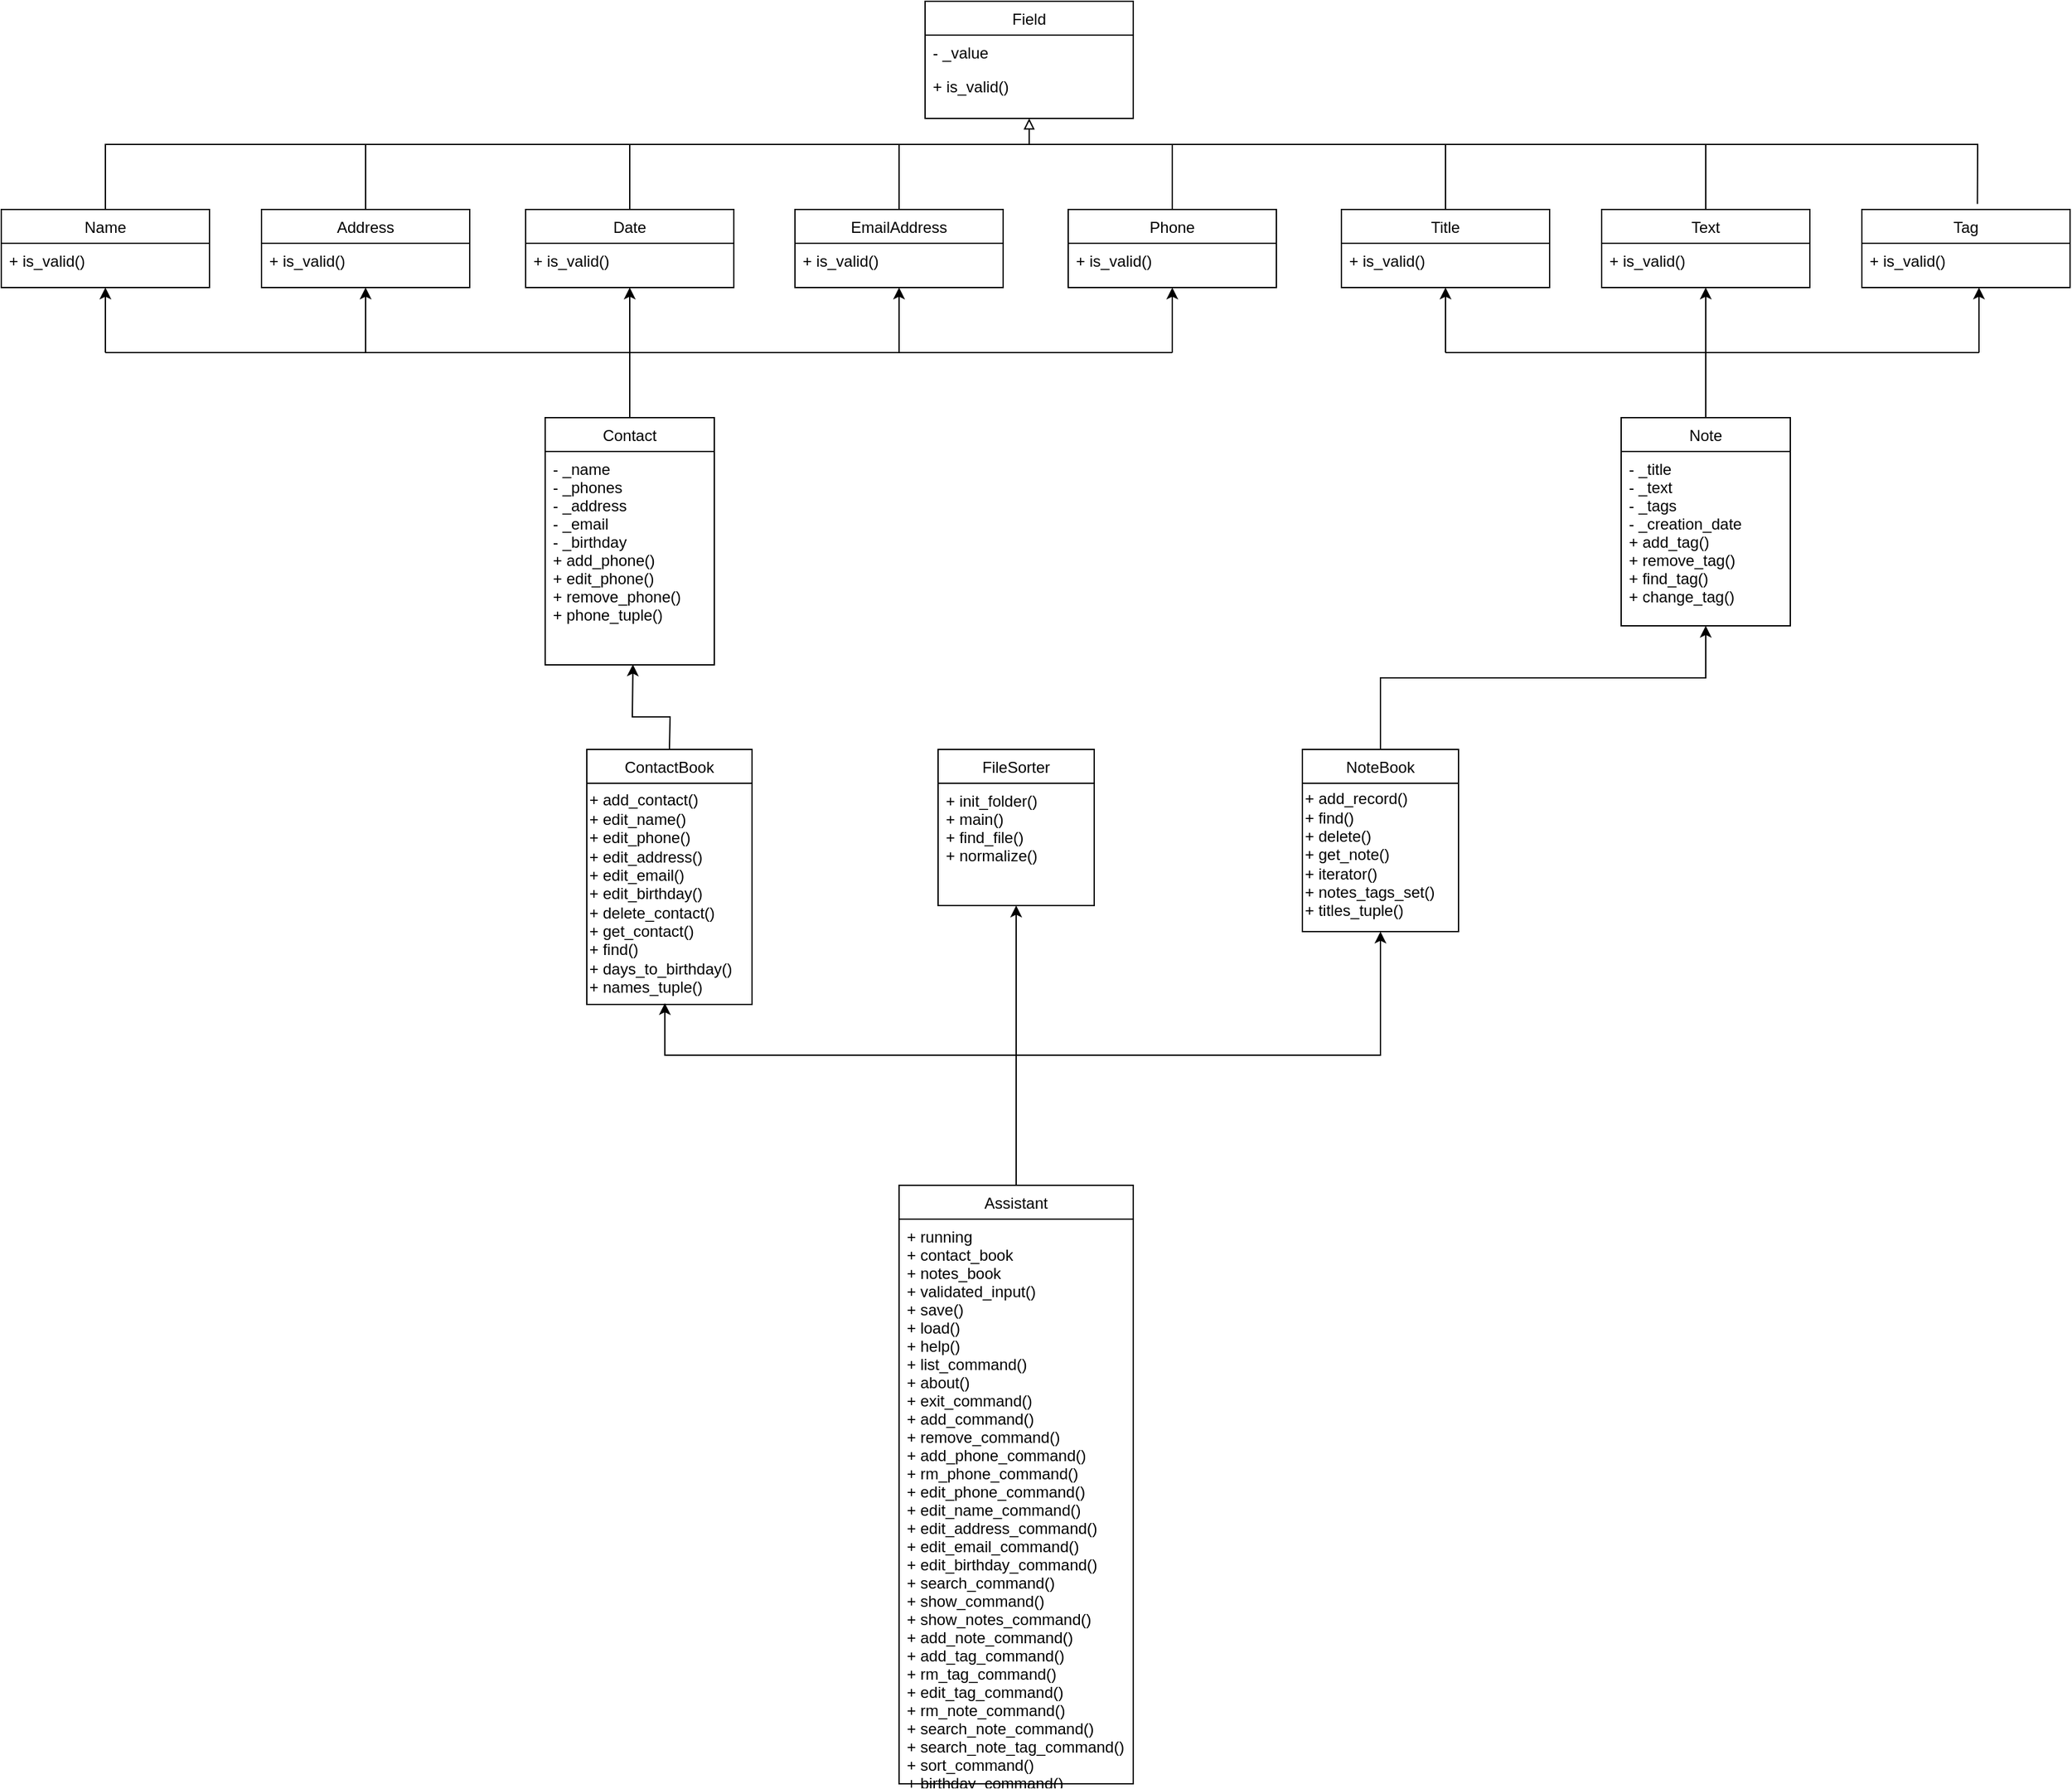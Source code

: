 <mxfile version="23.0.2" type="github">
  <diagram id="C5RBs43oDa-KdzZeNtuy" name="Page-1">
    <mxGraphModel dx="1024" dy="544" grid="1" gridSize="10" guides="1" tooltips="1" connect="1" arrows="1" fold="1" page="1" pageScale="1" pageWidth="827" pageHeight="1169" math="0" shadow="0">
      <root>
        <mxCell id="WIyWlLk6GJQsqaUBKTNV-0" />
        <mxCell id="WIyWlLk6GJQsqaUBKTNV-1" parent="WIyWlLk6GJQsqaUBKTNV-0" />
        <mxCell id="GW9euud97T4dM2Y2JnJj-0" value="Field" style="swimlane;fontStyle=0;align=center;verticalAlign=top;childLayout=stackLayout;horizontal=1;startSize=26;horizontalStack=0;resizeParent=1;resizeLast=0;collapsible=1;marginBottom=0;rounded=0;shadow=0;strokeWidth=1;" parent="WIyWlLk6GJQsqaUBKTNV-1" vertex="1">
          <mxGeometry x="750" y="10" width="160" height="90" as="geometry">
            <mxRectangle x="550" y="140" width="160" height="26" as="alternateBounds" />
          </mxGeometry>
        </mxCell>
        <mxCell id="GW9euud97T4dM2Y2JnJj-1" value="- _value" style="text;align=left;verticalAlign=top;spacingLeft=4;spacingRight=4;overflow=hidden;rotatable=0;points=[[0,0.5],[1,0.5]];portConstraint=eastwest;" parent="GW9euud97T4dM2Y2JnJj-0" vertex="1">
          <mxGeometry y="26" width="160" height="26" as="geometry" />
        </mxCell>
        <mxCell id="GW9euud97T4dM2Y2JnJj-2" value="+ is_valid()" style="text;align=left;verticalAlign=top;spacingLeft=4;spacingRight=4;overflow=hidden;rotatable=0;points=[[0,0.5],[1,0.5]];portConstraint=eastwest;rounded=0;shadow=0;html=0;" parent="GW9euud97T4dM2Y2JnJj-0" vertex="1">
          <mxGeometry y="52" width="160" height="26" as="geometry" />
        </mxCell>
        <mxCell id="GW9euud97T4dM2Y2JnJj-9" value="Address" style="swimlane;fontStyle=0;align=center;verticalAlign=top;childLayout=stackLayout;horizontal=1;startSize=26;horizontalStack=0;resizeParent=1;resizeLast=0;collapsible=1;marginBottom=0;rounded=0;shadow=0;strokeWidth=1;" parent="WIyWlLk6GJQsqaUBKTNV-1" vertex="1">
          <mxGeometry x="240" y="170" width="160" height="60" as="geometry">
            <mxRectangle x="550" y="140" width="160" height="26" as="alternateBounds" />
          </mxGeometry>
        </mxCell>
        <mxCell id="GW9euud97T4dM2Y2JnJj-11" value="+ is_valid()" style="text;align=left;verticalAlign=top;spacingLeft=4;spacingRight=4;overflow=hidden;rotatable=0;points=[[0,0.5],[1,0.5]];portConstraint=eastwest;rounded=0;shadow=0;html=0;" parent="GW9euud97T4dM2Y2JnJj-9" vertex="1">
          <mxGeometry y="26" width="160" height="26" as="geometry" />
        </mxCell>
        <mxCell id="GW9euud97T4dM2Y2JnJj-12" value="Date" style="swimlane;fontStyle=0;align=center;verticalAlign=top;childLayout=stackLayout;horizontal=1;startSize=26;horizontalStack=0;resizeParent=1;resizeLast=0;collapsible=1;marginBottom=0;rounded=0;shadow=0;strokeWidth=1;" parent="WIyWlLk6GJQsqaUBKTNV-1" vertex="1">
          <mxGeometry x="443" y="170" width="160" height="60" as="geometry">
            <mxRectangle x="550" y="140" width="160" height="26" as="alternateBounds" />
          </mxGeometry>
        </mxCell>
        <mxCell id="GW9euud97T4dM2Y2JnJj-13" value="+ is_valid()" style="text;align=left;verticalAlign=top;spacingLeft=4;spacingRight=4;overflow=hidden;rotatable=0;points=[[0,0.5],[1,0.5]];portConstraint=eastwest;rounded=0;shadow=0;html=0;" parent="GW9euud97T4dM2Y2JnJj-12" vertex="1">
          <mxGeometry y="26" width="160" height="26" as="geometry" />
        </mxCell>
        <mxCell id="GW9euud97T4dM2Y2JnJj-16" value="EmailAddress" style="swimlane;fontStyle=0;align=center;verticalAlign=top;childLayout=stackLayout;horizontal=1;startSize=26;horizontalStack=0;resizeParent=1;resizeLast=0;collapsible=1;marginBottom=0;rounded=0;shadow=0;strokeWidth=1;" parent="WIyWlLk6GJQsqaUBKTNV-1" vertex="1">
          <mxGeometry x="650" y="170" width="160" height="60" as="geometry">
            <mxRectangle x="550" y="140" width="160" height="26" as="alternateBounds" />
          </mxGeometry>
        </mxCell>
        <mxCell id="GW9euud97T4dM2Y2JnJj-17" value="+ is_valid()" style="text;align=left;verticalAlign=top;spacingLeft=4;spacingRight=4;overflow=hidden;rotatable=0;points=[[0,0.5],[1,0.5]];portConstraint=eastwest;rounded=0;shadow=0;html=0;" parent="GW9euud97T4dM2Y2JnJj-16" vertex="1">
          <mxGeometry y="26" width="160" height="26" as="geometry" />
        </mxCell>
        <mxCell id="GW9euud97T4dM2Y2JnJj-18" value="Name" style="swimlane;fontStyle=0;align=center;verticalAlign=top;childLayout=stackLayout;horizontal=1;startSize=26;horizontalStack=0;resizeParent=1;resizeLast=0;collapsible=1;marginBottom=0;rounded=0;shadow=0;strokeWidth=1;" parent="WIyWlLk6GJQsqaUBKTNV-1" vertex="1">
          <mxGeometry x="40" y="170" width="160" height="60" as="geometry">
            <mxRectangle x="550" y="140" width="160" height="26" as="alternateBounds" />
          </mxGeometry>
        </mxCell>
        <mxCell id="GW9euud97T4dM2Y2JnJj-19" value="+ is_valid()" style="text;align=left;verticalAlign=top;spacingLeft=4;spacingRight=4;overflow=hidden;rotatable=0;points=[[0,0.5],[1,0.5]];portConstraint=eastwest;rounded=0;shadow=0;html=0;" parent="GW9euud97T4dM2Y2JnJj-18" vertex="1">
          <mxGeometry y="26" width="160" height="26" as="geometry" />
        </mxCell>
        <mxCell id="GW9euud97T4dM2Y2JnJj-20" value="Phone" style="swimlane;fontStyle=0;align=center;verticalAlign=top;childLayout=stackLayout;horizontal=1;startSize=26;horizontalStack=0;resizeParent=1;resizeLast=0;collapsible=1;marginBottom=0;rounded=0;shadow=0;strokeWidth=1;" parent="WIyWlLk6GJQsqaUBKTNV-1" vertex="1">
          <mxGeometry x="860" y="170" width="160" height="60" as="geometry">
            <mxRectangle x="550" y="140" width="160" height="26" as="alternateBounds" />
          </mxGeometry>
        </mxCell>
        <mxCell id="GW9euud97T4dM2Y2JnJj-21" value="+ is_valid()" style="text;align=left;verticalAlign=top;spacingLeft=4;spacingRight=4;overflow=hidden;rotatable=0;points=[[0,0.5],[1,0.5]];portConstraint=eastwest;rounded=0;shadow=0;html=0;" parent="GW9euud97T4dM2Y2JnJj-20" vertex="1">
          <mxGeometry y="26" width="160" height="26" as="geometry" />
        </mxCell>
        <mxCell id="GW9euud97T4dM2Y2JnJj-22" value="Tag" style="swimlane;fontStyle=0;align=center;verticalAlign=top;childLayout=stackLayout;horizontal=1;startSize=26;horizontalStack=0;resizeParent=1;resizeLast=0;collapsible=1;marginBottom=0;rounded=0;shadow=0;strokeWidth=1;" parent="WIyWlLk6GJQsqaUBKTNV-1" vertex="1">
          <mxGeometry x="1470" y="170" width="160" height="60" as="geometry">
            <mxRectangle x="550" y="140" width="160" height="26" as="alternateBounds" />
          </mxGeometry>
        </mxCell>
        <mxCell id="GW9euud97T4dM2Y2JnJj-23" value="+ is_valid()" style="text;align=left;verticalAlign=top;spacingLeft=4;spacingRight=4;overflow=hidden;rotatable=0;points=[[0,0.5],[1,0.5]];portConstraint=eastwest;rounded=0;shadow=0;html=0;" parent="GW9euud97T4dM2Y2JnJj-22" vertex="1">
          <mxGeometry y="26" width="160" height="26" as="geometry" />
        </mxCell>
        <mxCell id="GW9euud97T4dM2Y2JnJj-24" value="Text" style="swimlane;fontStyle=0;align=center;verticalAlign=top;childLayout=stackLayout;horizontal=1;startSize=26;horizontalStack=0;resizeParent=1;resizeLast=0;collapsible=1;marginBottom=0;rounded=0;shadow=0;strokeWidth=1;" parent="WIyWlLk6GJQsqaUBKTNV-1" vertex="1">
          <mxGeometry x="1270" y="170" width="160" height="60" as="geometry">
            <mxRectangle x="550" y="140" width="160" height="26" as="alternateBounds" />
          </mxGeometry>
        </mxCell>
        <mxCell id="GW9euud97T4dM2Y2JnJj-25" value="+ is_valid()" style="text;align=left;verticalAlign=top;spacingLeft=4;spacingRight=4;overflow=hidden;rotatable=0;points=[[0,0.5],[1,0.5]];portConstraint=eastwest;rounded=0;shadow=0;html=0;" parent="GW9euud97T4dM2Y2JnJj-24" vertex="1">
          <mxGeometry y="26" width="160" height="26" as="geometry" />
        </mxCell>
        <mxCell id="GW9euud97T4dM2Y2JnJj-26" value="Title" style="swimlane;fontStyle=0;align=center;verticalAlign=top;childLayout=stackLayout;horizontal=1;startSize=26;horizontalStack=0;resizeParent=1;resizeLast=0;collapsible=1;marginBottom=0;rounded=0;shadow=0;strokeWidth=1;" parent="WIyWlLk6GJQsqaUBKTNV-1" vertex="1">
          <mxGeometry x="1070" y="170" width="160" height="60" as="geometry">
            <mxRectangle x="550" y="140" width="160" height="26" as="alternateBounds" />
          </mxGeometry>
        </mxCell>
        <mxCell id="GW9euud97T4dM2Y2JnJj-27" value="+ is_valid()" style="text;align=left;verticalAlign=top;spacingLeft=4;spacingRight=4;overflow=hidden;rotatable=0;points=[[0,0.5],[1,0.5]];portConstraint=eastwest;rounded=0;shadow=0;html=0;" parent="GW9euud97T4dM2Y2JnJj-26" vertex="1">
          <mxGeometry y="26" width="160" height="26" as="geometry" />
        </mxCell>
        <mxCell id="GW9euud97T4dM2Y2JnJj-36" value="" style="endArrow=none;html=1;rounded=0;entryX=0.5;entryY=0;entryDx=0;entryDy=0;exitX=0.555;exitY=-0.071;exitDx=0;exitDy=0;exitPerimeter=0;" parent="WIyWlLk6GJQsqaUBKTNV-1" source="GW9euud97T4dM2Y2JnJj-22" target="GW9euud97T4dM2Y2JnJj-18" edge="1">
          <mxGeometry width="50" height="50" relative="1" as="geometry">
            <mxPoint x="1570" y="120" as="sourcePoint" />
            <mxPoint x="430" y="240" as="targetPoint" />
            <Array as="points">
              <mxPoint x="1559" y="120" />
              <mxPoint x="120" y="120" />
            </Array>
          </mxGeometry>
        </mxCell>
        <mxCell id="GW9euud97T4dM2Y2JnJj-37" value="" style="endArrow=none;html=1;rounded=0;exitX=0.5;exitY=0;exitDx=0;exitDy=0;" parent="WIyWlLk6GJQsqaUBKTNV-1" source="GW9euud97T4dM2Y2JnJj-9" edge="1">
          <mxGeometry width="50" height="50" relative="1" as="geometry">
            <mxPoint x="640" y="300" as="sourcePoint" />
            <mxPoint x="320" y="120" as="targetPoint" />
          </mxGeometry>
        </mxCell>
        <mxCell id="GW9euud97T4dM2Y2JnJj-38" value="" style="endArrow=none;html=1;rounded=0;entryX=0.5;entryY=0;entryDx=0;entryDy=0;" parent="WIyWlLk6GJQsqaUBKTNV-1" target="GW9euud97T4dM2Y2JnJj-12" edge="1">
          <mxGeometry width="50" height="50" relative="1" as="geometry">
            <mxPoint x="523" y="120" as="sourcePoint" />
            <mxPoint x="690" y="250" as="targetPoint" />
          </mxGeometry>
        </mxCell>
        <mxCell id="GW9euud97T4dM2Y2JnJj-39" value="" style="endArrow=none;html=1;rounded=0;entryX=0.5;entryY=0;entryDx=0;entryDy=0;" parent="WIyWlLk6GJQsqaUBKTNV-1" target="GW9euud97T4dM2Y2JnJj-16" edge="1">
          <mxGeometry width="50" height="50" relative="1" as="geometry">
            <mxPoint x="730" y="120" as="sourcePoint" />
            <mxPoint x="690" y="250" as="targetPoint" />
          </mxGeometry>
        </mxCell>
        <mxCell id="GW9euud97T4dM2Y2JnJj-40" value="" style="endArrow=none;html=1;rounded=0;exitX=0.5;exitY=0;exitDx=0;exitDy=0;" parent="WIyWlLk6GJQsqaUBKTNV-1" source="GW9euud97T4dM2Y2JnJj-20" edge="1">
          <mxGeometry width="50" height="50" relative="1" as="geometry">
            <mxPoint x="1190" y="300" as="sourcePoint" />
            <mxPoint x="940" y="120" as="targetPoint" />
          </mxGeometry>
        </mxCell>
        <mxCell id="GW9euud97T4dM2Y2JnJj-41" value="" style="endArrow=none;html=1;rounded=0;exitX=0.5;exitY=0;exitDx=0;exitDy=0;" parent="WIyWlLk6GJQsqaUBKTNV-1" source="GW9euud97T4dM2Y2JnJj-26" edge="1">
          <mxGeometry width="50" height="50" relative="1" as="geometry">
            <mxPoint x="1190" y="300" as="sourcePoint" />
            <mxPoint x="1150" y="120" as="targetPoint" />
          </mxGeometry>
        </mxCell>
        <mxCell id="GW9euud97T4dM2Y2JnJj-42" value="" style="endArrow=none;html=1;rounded=0;entryX=0.5;entryY=0;entryDx=0;entryDy=0;" parent="WIyWlLk6GJQsqaUBKTNV-1" target="GW9euud97T4dM2Y2JnJj-24" edge="1">
          <mxGeometry width="50" height="50" relative="1" as="geometry">
            <mxPoint x="1350" y="120" as="sourcePoint" />
            <mxPoint x="1360" y="130" as="targetPoint" />
          </mxGeometry>
        </mxCell>
        <mxCell id="GW9euud97T4dM2Y2JnJj-44" value="" style="endArrow=block;html=1;rounded=0;entryX=0.5;entryY=1;entryDx=0;entryDy=0;curved=0;endFill=0;" parent="WIyWlLk6GJQsqaUBKTNV-1" target="GW9euud97T4dM2Y2JnJj-0" edge="1">
          <mxGeometry width="50" height="50" relative="1" as="geometry">
            <mxPoint x="830" y="120" as="sourcePoint" />
            <mxPoint x="1240" y="250" as="targetPoint" />
          </mxGeometry>
        </mxCell>
        <mxCell id="GW9euud97T4dM2Y2JnJj-46" value="Note" style="swimlane;fontStyle=0;align=center;verticalAlign=top;childLayout=stackLayout;horizontal=1;startSize=26;horizontalStack=0;resizeParent=1;resizeLast=0;collapsible=1;marginBottom=0;rounded=0;shadow=0;strokeWidth=1;" parent="WIyWlLk6GJQsqaUBKTNV-1" vertex="1">
          <mxGeometry x="1285" y="330" width="130" height="160" as="geometry">
            <mxRectangle x="550" y="140" width="160" height="26" as="alternateBounds" />
          </mxGeometry>
        </mxCell>
        <mxCell id="GW9euud97T4dM2Y2JnJj-47" value="- _title&#xa;- _text&#xa;- _tags&#xa;- _creation_date&#xa;+ add_tag()&#xa;+ remove_tag()&#xa;+ find_tag()&#xa;+ change_tag()" style="text;align=left;verticalAlign=top;spacingLeft=4;spacingRight=4;overflow=hidden;rotatable=0;points=[[0,0.5],[1,0.5]];portConstraint=eastwest;rounded=0;shadow=0;html=0;" parent="GW9euud97T4dM2Y2JnJj-46" vertex="1">
          <mxGeometry y="26" width="130" height="134" as="geometry" />
        </mxCell>
        <mxCell id="GW9euud97T4dM2Y2JnJj-48" value="Contact" style="swimlane;fontStyle=0;align=center;verticalAlign=top;childLayout=stackLayout;horizontal=1;startSize=26;horizontalStack=0;resizeParent=1;resizeLast=0;collapsible=1;marginBottom=0;rounded=0;shadow=0;strokeWidth=1;" parent="WIyWlLk6GJQsqaUBKTNV-1" vertex="1">
          <mxGeometry x="458" y="330" width="130" height="190" as="geometry">
            <mxRectangle x="550" y="140" width="160" height="26" as="alternateBounds" />
          </mxGeometry>
        </mxCell>
        <mxCell id="GW9euud97T4dM2Y2JnJj-49" value="- _name&#xa;- _phones&#xa;- _address&#xa;- _email&#xa;- _birthday&#xa;+ add_phone()&#xa;+ edit_phone()&#xa;+ remove_phone()&#xa;+ phone_tuple()" style="text;align=left;verticalAlign=top;spacingLeft=4;spacingRight=4;overflow=hidden;rotatable=0;points=[[0,0.5],[1,0.5]];portConstraint=eastwest;rounded=0;shadow=0;html=0;" parent="GW9euud97T4dM2Y2JnJj-48" vertex="1">
          <mxGeometry y="26" width="130" height="164" as="geometry" />
        </mxCell>
        <mxCell id="GW9euud97T4dM2Y2JnJj-50" value="" style="endArrow=none;html=1;rounded=0;" parent="WIyWlLk6GJQsqaUBKTNV-1" edge="1">
          <mxGeometry width="50" height="50" relative="1" as="geometry">
            <mxPoint x="120" y="280" as="sourcePoint" />
            <mxPoint x="940" y="280" as="targetPoint" />
          </mxGeometry>
        </mxCell>
        <mxCell id="GW9euud97T4dM2Y2JnJj-54" value="" style="endArrow=classic;html=1;rounded=0;entryX=0.5;entryY=1;entryDx=0;entryDy=0;" parent="WIyWlLk6GJQsqaUBKTNV-1" target="GW9euud97T4dM2Y2JnJj-18" edge="1">
          <mxGeometry width="50" height="50" relative="1" as="geometry">
            <mxPoint x="120" y="280" as="sourcePoint" />
            <mxPoint x="650" y="360" as="targetPoint" />
          </mxGeometry>
        </mxCell>
        <mxCell id="GW9euud97T4dM2Y2JnJj-55" value="" style="endArrow=classic;html=1;rounded=0;entryX=0.5;entryY=1;entryDx=0;entryDy=0;" parent="WIyWlLk6GJQsqaUBKTNV-1" target="GW9euud97T4dM2Y2JnJj-20" edge="1">
          <mxGeometry width="50" height="50" relative="1" as="geometry">
            <mxPoint x="940" y="280" as="sourcePoint" />
            <mxPoint x="650" y="360" as="targetPoint" />
          </mxGeometry>
        </mxCell>
        <mxCell id="GW9euud97T4dM2Y2JnJj-56" value="" style="endArrow=classic;html=1;rounded=0;entryX=0.5;entryY=1;entryDx=0;entryDy=0;" parent="WIyWlLk6GJQsqaUBKTNV-1" target="GW9euud97T4dM2Y2JnJj-16" edge="1">
          <mxGeometry width="50" height="50" relative="1" as="geometry">
            <mxPoint x="730" y="280" as="sourcePoint" />
            <mxPoint x="650" y="360" as="targetPoint" />
          </mxGeometry>
        </mxCell>
        <mxCell id="GW9euud97T4dM2Y2JnJj-57" value="" style="endArrow=classic;html=1;rounded=0;entryX=0.5;entryY=1;entryDx=0;entryDy=0;" parent="WIyWlLk6GJQsqaUBKTNV-1" target="GW9euud97T4dM2Y2JnJj-12" edge="1">
          <mxGeometry width="50" height="50" relative="1" as="geometry">
            <mxPoint x="523" y="280" as="sourcePoint" />
            <mxPoint x="650" y="360" as="targetPoint" />
          </mxGeometry>
        </mxCell>
        <mxCell id="GW9euud97T4dM2Y2JnJj-58" value="" style="endArrow=classic;html=1;rounded=0;entryX=0.5;entryY=1;entryDx=0;entryDy=0;" parent="WIyWlLk6GJQsqaUBKTNV-1" target="GW9euud97T4dM2Y2JnJj-9" edge="1">
          <mxGeometry width="50" height="50" relative="1" as="geometry">
            <mxPoint x="320" y="280" as="sourcePoint" />
            <mxPoint x="650" y="360" as="targetPoint" />
          </mxGeometry>
        </mxCell>
        <mxCell id="GW9euud97T4dM2Y2JnJj-59" value="" style="endArrow=none;html=1;rounded=0;exitX=0.5;exitY=0;exitDx=0;exitDy=0;" parent="WIyWlLk6GJQsqaUBKTNV-1" source="GW9euud97T4dM2Y2JnJj-48" edge="1">
          <mxGeometry width="50" height="50" relative="1" as="geometry">
            <mxPoint x="600" y="410" as="sourcePoint" />
            <mxPoint x="523" y="280" as="targetPoint" />
          </mxGeometry>
        </mxCell>
        <mxCell id="GW9euud97T4dM2Y2JnJj-60" value="" style="endArrow=none;html=1;rounded=0;" parent="WIyWlLk6GJQsqaUBKTNV-1" edge="1">
          <mxGeometry width="50" height="50" relative="1" as="geometry">
            <mxPoint x="1150" y="280" as="sourcePoint" />
            <mxPoint x="1560" y="280" as="targetPoint" />
          </mxGeometry>
        </mxCell>
        <mxCell id="GW9euud97T4dM2Y2JnJj-61" value="" style="endArrow=classic;html=1;rounded=0;entryX=0.5;entryY=1;entryDx=0;entryDy=0;" parent="WIyWlLk6GJQsqaUBKTNV-1" target="GW9euud97T4dM2Y2JnJj-26" edge="1">
          <mxGeometry width="50" height="50" relative="1" as="geometry">
            <mxPoint x="1150" y="280" as="sourcePoint" />
            <mxPoint x="1400" y="320" as="targetPoint" />
          </mxGeometry>
        </mxCell>
        <mxCell id="GW9euud97T4dM2Y2JnJj-62" value="" style="endArrow=classic;html=1;rounded=0;" parent="WIyWlLk6GJQsqaUBKTNV-1" edge="1">
          <mxGeometry width="50" height="50" relative="1" as="geometry">
            <mxPoint x="1560" y="280" as="sourcePoint" />
            <mxPoint x="1560" y="230" as="targetPoint" />
          </mxGeometry>
        </mxCell>
        <mxCell id="GW9euud97T4dM2Y2JnJj-63" value="" style="endArrow=classic;html=1;rounded=0;entryX=0.5;entryY=1;entryDx=0;entryDy=0;" parent="WIyWlLk6GJQsqaUBKTNV-1" target="GW9euud97T4dM2Y2JnJj-24" edge="1">
          <mxGeometry width="50" height="50" relative="1" as="geometry">
            <mxPoint x="1350" y="280" as="sourcePoint" />
            <mxPoint x="1400" y="320" as="targetPoint" />
          </mxGeometry>
        </mxCell>
        <mxCell id="GW9euud97T4dM2Y2JnJj-64" value="" style="endArrow=none;html=1;rounded=0;exitX=0.5;exitY=0;exitDx=0;exitDy=0;" parent="WIyWlLk6GJQsqaUBKTNV-1" source="GW9euud97T4dM2Y2JnJj-46" edge="1">
          <mxGeometry width="50" height="50" relative="1" as="geometry">
            <mxPoint x="1350" y="360" as="sourcePoint" />
            <mxPoint x="1350" y="280" as="targetPoint" />
          </mxGeometry>
        </mxCell>
        <mxCell id="GW9euud97T4dM2Y2JnJj-65" value="ContactBook" style="swimlane;fontStyle=0;align=center;verticalAlign=top;childLayout=stackLayout;horizontal=1;startSize=26;horizontalStack=0;resizeParent=1;resizeLast=0;collapsible=1;marginBottom=0;rounded=0;shadow=0;strokeWidth=1;" parent="WIyWlLk6GJQsqaUBKTNV-1" vertex="1">
          <mxGeometry x="490" y="585" width="127" height="196" as="geometry">
            <mxRectangle x="550" y="140" width="160" height="26" as="alternateBounds" />
          </mxGeometry>
        </mxCell>
        <mxCell id="GW9euud97T4dM2Y2JnJj-71" value="+&amp;nbsp;add_contact()&lt;br&gt;+&amp;nbsp;edit_name()&lt;br&gt;+&amp;nbsp;edit_phone()&lt;br&gt;+&amp;nbsp;edit_address()&lt;br&gt;+ edit_email()&lt;br&gt;+&amp;nbsp;edit_birthday()&lt;br&gt;+&amp;nbsp;delete_contact()&lt;br&gt;+&amp;nbsp;get_contact()&lt;br&gt;+&amp;nbsp;find()&lt;br&gt;+&amp;nbsp;days_to_birthday()&lt;br&gt;+&amp;nbsp;names_tuple()" style="text;html=1;align=left;verticalAlign=middle;resizable=0;points=[];autosize=1;strokeColor=none;fillColor=none;" parent="GW9euud97T4dM2Y2JnJj-65" vertex="1">
          <mxGeometry y="26" width="127" height="170" as="geometry" />
        </mxCell>
        <mxCell id="GW9euud97T4dM2Y2JnJj-67" value="NoteBook" style="swimlane;fontStyle=0;align=center;verticalAlign=top;childLayout=stackLayout;horizontal=1;startSize=26;horizontalStack=0;resizeParent=1;resizeLast=0;collapsible=1;marginBottom=0;rounded=0;shadow=0;strokeWidth=1;" parent="WIyWlLk6GJQsqaUBKTNV-1" vertex="1">
          <mxGeometry x="1040" y="585" width="120" height="140" as="geometry">
            <mxRectangle x="550" y="140" width="160" height="26" as="alternateBounds" />
          </mxGeometry>
        </mxCell>
        <mxCell id="GW9euud97T4dM2Y2JnJj-73" value="+ add_record()&lt;br&gt;+ find()&lt;br&gt;&lt;font face=&quot;Helvetica&quot;&gt;+ delete()&lt;br&gt;&lt;/font&gt;+ get_note()&lt;br&gt;+ iterator()&lt;br&gt;&lt;span style=&quot;background-color: rgb(255, 255, 255);&quot;&gt;+ notes_tags_set()&lt;br&gt;+ titles_tuple()&lt;br&gt;&lt;/span&gt;" style="text;html=1;align=left;verticalAlign=middle;resizable=0;points=[];autosize=1;strokeColor=none;fillColor=none;" parent="GW9euud97T4dM2Y2JnJj-67" vertex="1">
          <mxGeometry y="26" width="120" height="110" as="geometry" />
        </mxCell>
        <mxCell id="GW9euud97T4dM2Y2JnJj-69" value="FileSorter" style="swimlane;fontStyle=0;align=center;verticalAlign=top;childLayout=stackLayout;horizontal=1;startSize=26;horizontalStack=0;resizeParent=1;resizeLast=0;collapsible=1;marginBottom=0;rounded=0;shadow=0;strokeWidth=1;" parent="WIyWlLk6GJQsqaUBKTNV-1" vertex="1">
          <mxGeometry x="760" y="585" width="120" height="120" as="geometry">
            <mxRectangle x="550" y="140" width="160" height="26" as="alternateBounds" />
          </mxGeometry>
        </mxCell>
        <mxCell id="GW9euud97T4dM2Y2JnJj-70" value="+ init_folder()&#xa;+ main()&#xa;+ find_file()&#xa;+ normalize()" style="text;align=left;verticalAlign=top;spacingLeft=4;spacingRight=4;overflow=hidden;rotatable=0;points=[[0,0.5],[1,0.5]];portConstraint=eastwest;rounded=0;shadow=0;html=0;" parent="GW9euud97T4dM2Y2JnJj-69" vertex="1">
          <mxGeometry y="26" width="120" height="84" as="geometry" />
        </mxCell>
        <mxCell id="GW9euud97T4dM2Y2JnJj-78" value="" style="endArrow=classic;html=1;rounded=0;entryX=0.519;entryY=0.998;entryDx=0;entryDy=0;entryPerimeter=0;exitX=0.5;exitY=0;exitDx=0;exitDy=0;" parent="WIyWlLk6GJQsqaUBKTNV-1" source="GW9euud97T4dM2Y2JnJj-65" target="GW9euud97T4dM2Y2JnJj-49" edge="1">
          <mxGeometry width="50" height="50" relative="1" as="geometry">
            <mxPoint x="610" y="840" as="sourcePoint" />
            <mxPoint x="530" y="530" as="targetPoint" />
            <Array as="points">
              <mxPoint x="554" y="560" />
              <mxPoint x="525" y="560" />
            </Array>
          </mxGeometry>
        </mxCell>
        <mxCell id="GW9euud97T4dM2Y2JnJj-79" value="" style="endArrow=classic;html=1;rounded=0;exitX=0.5;exitY=0;exitDx=0;exitDy=0;" parent="WIyWlLk6GJQsqaUBKTNV-1" source="GW9euud97T4dM2Y2JnJj-67" edge="1">
          <mxGeometry width="50" height="50" relative="1" as="geometry">
            <mxPoint x="1140" y="680" as="sourcePoint" />
            <mxPoint x="1350" y="490" as="targetPoint" />
            <Array as="points">
              <mxPoint x="1100" y="530" />
              <mxPoint x="1350" y="530" />
            </Array>
          </mxGeometry>
        </mxCell>
        <mxCell id="GW9euud97T4dM2Y2JnJj-80" value="Assistant" style="swimlane;fontStyle=0;align=center;verticalAlign=top;childLayout=stackLayout;horizontal=1;startSize=26;horizontalStack=0;resizeParent=1;resizeLast=0;collapsible=1;marginBottom=0;rounded=0;shadow=0;strokeWidth=1;" parent="WIyWlLk6GJQsqaUBKTNV-1" vertex="1">
          <mxGeometry x="730" y="920" width="180" height="460" as="geometry">
            <mxRectangle x="550" y="140" width="160" height="26" as="alternateBounds" />
          </mxGeometry>
        </mxCell>
        <mxCell id="GW9euud97T4dM2Y2JnJj-81" value="+ running&#xa;+ contact_book&#xa;+ notes_book&#xa;+ validated_input()&#xa;+ save()&#xa;+ load()&#xa;+ help()&#xa;+ list_command()&#xa;+ about()&#xa;+ exit_command()&#xa;+ add_command()&#xa;+ remove_command()&#xa;+ add_phone_command()&#xa;+ rm_phone_command()&#xa;+ edit_phone_command()&#xa;+ edit_name_command()&#xa;+ edit_address_command()&#xa;+ edit_email_command()&#xa;+ edit_birthday_command()&#xa;+ search_command()&#xa;+ show_command()&#xa;+ show_notes_command()&#xa;+ add_note_command()&#xa;+ add_tag_command()&#xa;+ rm_tag_command()&#xa;+ edit_tag_command()&#xa;+ rm_note_command()&#xa;+ search_note_command()&#xa;+ search_note_tag_command()&#xa;+ sort_command()&#xa;+ birthday_command()&#xa;+ main_loop()" style="text;align=left;verticalAlign=top;spacingLeft=4;spacingRight=4;overflow=hidden;rotatable=0;points=[[0,0.5],[1,0.5]];portConstraint=eastwest;rounded=0;shadow=0;html=0;" parent="GW9euud97T4dM2Y2JnJj-80" vertex="1">
          <mxGeometry y="26" width="180" height="434" as="geometry" />
        </mxCell>
        <mxCell id="GW9euud97T4dM2Y2JnJj-82" value="" style="endArrow=classic;html=1;rounded=0;exitX=0.5;exitY=0;exitDx=0;exitDy=0;" parent="WIyWlLk6GJQsqaUBKTNV-1" source="GW9euud97T4dM2Y2JnJj-80" edge="1">
          <mxGeometry width="50" height="50" relative="1" as="geometry">
            <mxPoint x="710" y="710" as="sourcePoint" />
            <mxPoint x="550" y="780" as="targetPoint" />
            <Array as="points">
              <mxPoint x="820" y="820" />
              <mxPoint x="550" y="820" />
            </Array>
          </mxGeometry>
        </mxCell>
        <mxCell id="GW9euud97T4dM2Y2JnJj-84" value="" style="endArrow=classic;html=1;rounded=0;entryX=0.5;entryY=1;entryDx=0;entryDy=0;" parent="WIyWlLk6GJQsqaUBKTNV-1" target="GW9euud97T4dM2Y2JnJj-67" edge="1">
          <mxGeometry width="50" height="50" relative="1" as="geometry">
            <mxPoint x="820" y="820" as="sourcePoint" />
            <mxPoint x="1100" y="730" as="targetPoint" />
            <Array as="points">
              <mxPoint x="1100" y="820" />
            </Array>
          </mxGeometry>
        </mxCell>
        <mxCell id="GW9euud97T4dM2Y2JnJj-85" value="" style="endArrow=classic;html=1;rounded=0;entryX=0.5;entryY=1;entryDx=0;entryDy=0;" parent="WIyWlLk6GJQsqaUBKTNV-1" target="GW9euud97T4dM2Y2JnJj-69" edge="1">
          <mxGeometry width="50" height="50" relative="1" as="geometry">
            <mxPoint x="820" y="820" as="sourcePoint" />
            <mxPoint x="820" y="700" as="targetPoint" />
          </mxGeometry>
        </mxCell>
      </root>
    </mxGraphModel>
  </diagram>
</mxfile>
